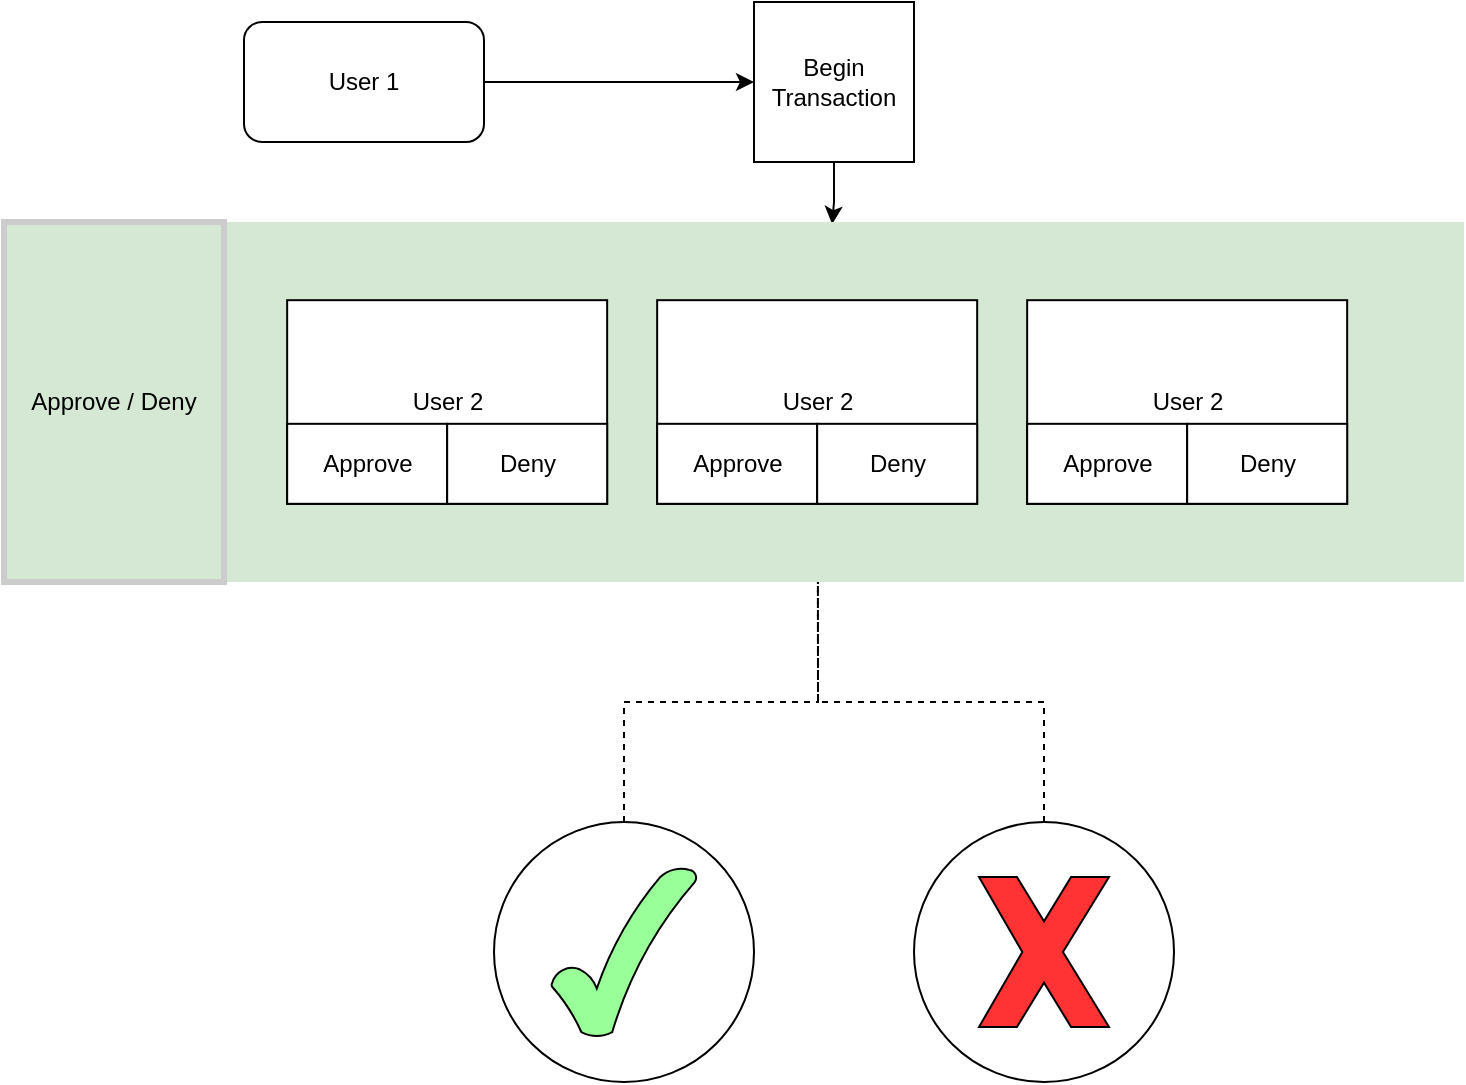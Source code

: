 <mxfile version="20.3.0" type="device"><diagram id="dTA7A6x0B6yKsNE5KrDx" name="Page-1"><mxGraphModel dx="1102" dy="865" grid="1" gridSize="10" guides="1" tooltips="1" connect="1" arrows="1" fold="1" page="1" pageScale="1" pageWidth="850" pageHeight="1100" math="0" shadow="0"><root><mxCell id="0"/><mxCell id="1" parent="0"/><mxCell id="KOAoRMaEdTRU7Y0suhC5-3" style="edgeStyle=orthogonalEdgeStyle;rounded=0;orthogonalLoop=1;jettySize=auto;html=1;entryX=0;entryY=0.5;entryDx=0;entryDy=0;" edge="1" parent="1" source="KOAoRMaEdTRU7Y0suhC5-1" target="KOAoRMaEdTRU7Y0suhC5-2"><mxGeometry relative="1" as="geometry"/></mxCell><mxCell id="KOAoRMaEdTRU7Y0suhC5-1" value="User 1" style="rounded=1;whiteSpace=wrap;html=1;" vertex="1" parent="1"><mxGeometry x="130" y="210" width="120" height="60" as="geometry"/></mxCell><mxCell id="KOAoRMaEdTRU7Y0suhC5-25" style="edgeStyle=orthogonalEdgeStyle;rounded=0;orthogonalLoop=1;jettySize=auto;html=1;entryX=0.555;entryY=0.006;entryDx=0;entryDy=0;entryPerimeter=0;" edge="1" parent="1" source="KOAoRMaEdTRU7Y0suhC5-2" target="KOAoRMaEdTRU7Y0suhC5-4"><mxGeometry relative="1" as="geometry"/></mxCell><mxCell id="KOAoRMaEdTRU7Y0suhC5-2" value="Begin Transaction" style="whiteSpace=wrap;html=1;aspect=fixed;" vertex="1" parent="1"><mxGeometry x="385" y="200" width="80" height="80" as="geometry"/></mxCell><mxCell id="KOAoRMaEdTRU7Y0suhC5-4" value="" style="rounded=0;whiteSpace=wrap;html=1;fillColor=#d5e8d4;strokeColor=none;" vertex="1" parent="1"><mxGeometry x="30" y="310" width="710" height="180" as="geometry"/></mxCell><mxCell id="KOAoRMaEdTRU7Y0suhC5-6" value="Approve / Deny" style="rounded=0;whiteSpace=wrap;html=1;fillColor=#d5e8d4;strokeColor=#CCCCCC;strokeWidth=3;" vertex="1" parent="1"><mxGeometry x="10" y="310" width="110" height="180" as="geometry"/></mxCell><mxCell id="KOAoRMaEdTRU7Y0suhC5-13" value="" style="group" vertex="1" connectable="0" parent="1"><mxGeometry x="160" y="480" width="225" height="260" as="geometry"/></mxCell><mxCell id="KOAoRMaEdTRU7Y0suhC5-14" value="" style="group" vertex="1" connectable="0" parent="KOAoRMaEdTRU7Y0suhC5-13"><mxGeometry x="-8.421" y="-130.909" width="160" height="101.818" as="geometry"/></mxCell><mxCell id="KOAoRMaEdTRU7Y0suhC5-10" value="User 2" style="rounded=0;whiteSpace=wrap;html=1;" vertex="1" parent="KOAoRMaEdTRU7Y0suhC5-14"><mxGeometry width="160" height="101.818" as="geometry"/></mxCell><mxCell id="KOAoRMaEdTRU7Y0suhC5-11" value="Approve" style="rounded=0;whiteSpace=wrap;html=1;" vertex="1" parent="KOAoRMaEdTRU7Y0suhC5-14"><mxGeometry y="61.818" width="80" height="40" as="geometry"/></mxCell><mxCell id="KOAoRMaEdTRU7Y0suhC5-12" value="Deny" style="rounded=0;whiteSpace=wrap;html=1;" vertex="1" parent="KOAoRMaEdTRU7Y0suhC5-14"><mxGeometry x="80" y="61.818" width="80" height="40" as="geometry"/></mxCell><mxCell id="KOAoRMaEdTRU7Y0suhC5-27" value="" style="ellipse;whiteSpace=wrap;html=1;aspect=fixed;" vertex="1" parent="KOAoRMaEdTRU7Y0suhC5-13"><mxGeometry x="95" y="130" width="130" height="130" as="geometry"/></mxCell><mxCell id="KOAoRMaEdTRU7Y0suhC5-28" value="" style="verticalLabelPosition=bottom;verticalAlign=top;html=1;shape=mxgraph.basic.tick;fillColor=#99FF99;" vertex="1" parent="KOAoRMaEdTRU7Y0suhC5-13"><mxGeometry x="123.75" y="152.5" width="72.5" height="85" as="geometry"/></mxCell><mxCell id="KOAoRMaEdTRU7Y0suhC5-15" value="" style="group" vertex="1" connectable="0" parent="1"><mxGeometry x="530" y="480" width="160" height="160" as="geometry"/></mxCell><mxCell id="KOAoRMaEdTRU7Y0suhC5-16" value="" style="group" vertex="1" connectable="0" parent="KOAoRMaEdTRU7Y0suhC5-15"><mxGeometry x="-8.421" y="-130.909" width="160" height="101.818" as="geometry"/></mxCell><mxCell id="KOAoRMaEdTRU7Y0suhC5-17" value="User 2" style="rounded=0;whiteSpace=wrap;html=1;" vertex="1" parent="KOAoRMaEdTRU7Y0suhC5-16"><mxGeometry width="160" height="101.818" as="geometry"/></mxCell><mxCell id="KOAoRMaEdTRU7Y0suhC5-18" value="Approve" style="rounded=0;whiteSpace=wrap;html=1;" vertex="1" parent="KOAoRMaEdTRU7Y0suhC5-16"><mxGeometry y="61.818" width="80" height="40" as="geometry"/></mxCell><mxCell id="KOAoRMaEdTRU7Y0suhC5-19" value="Deny" style="rounded=0;whiteSpace=wrap;html=1;" vertex="1" parent="KOAoRMaEdTRU7Y0suhC5-16"><mxGeometry x="80" y="61.818" width="80" height="40" as="geometry"/></mxCell><mxCell id="KOAoRMaEdTRU7Y0suhC5-20" value="" style="group" vertex="1" connectable="0" parent="1"><mxGeometry x="345" y="480" width="160" height="160" as="geometry"/></mxCell><mxCell id="KOAoRMaEdTRU7Y0suhC5-21" value="" style="group" vertex="1" connectable="0" parent="KOAoRMaEdTRU7Y0suhC5-20"><mxGeometry x="-8.421" y="-130.909" width="160" height="101.818" as="geometry"/></mxCell><mxCell id="KOAoRMaEdTRU7Y0suhC5-22" value="User 2" style="rounded=0;whiteSpace=wrap;html=1;" vertex="1" parent="KOAoRMaEdTRU7Y0suhC5-21"><mxGeometry width="160" height="101.818" as="geometry"/></mxCell><mxCell id="KOAoRMaEdTRU7Y0suhC5-23" value="Approve" style="rounded=0;whiteSpace=wrap;html=1;" vertex="1" parent="KOAoRMaEdTRU7Y0suhC5-21"><mxGeometry y="61.818" width="80" height="40" as="geometry"/></mxCell><mxCell id="KOAoRMaEdTRU7Y0suhC5-24" value="Deny" style="rounded=0;whiteSpace=wrap;html=1;" vertex="1" parent="KOAoRMaEdTRU7Y0suhC5-21"><mxGeometry x="80" y="61.818" width="80" height="40" as="geometry"/></mxCell><mxCell id="KOAoRMaEdTRU7Y0suhC5-32" style="edgeStyle=orthogonalEdgeStyle;rounded=0;orthogonalLoop=1;jettySize=auto;html=1;entryX=0.545;entryY=1;entryDx=0;entryDy=0;entryPerimeter=0;endArrow=none;endFill=0;dashed=1;" edge="1" parent="1" source="KOAoRMaEdTRU7Y0suhC5-26" target="KOAoRMaEdTRU7Y0suhC5-4"><mxGeometry relative="1" as="geometry"/></mxCell><mxCell id="KOAoRMaEdTRU7Y0suhC5-26" value="" style="ellipse;whiteSpace=wrap;html=1;aspect=fixed;" vertex="1" parent="1"><mxGeometry x="465" y="610" width="130" height="130" as="geometry"/></mxCell><mxCell id="KOAoRMaEdTRU7Y0suhC5-29" value="" style="verticalLabelPosition=bottom;verticalAlign=top;html=1;shape=mxgraph.basic.x;fillColor=#FF3333;" vertex="1" parent="1"><mxGeometry x="497.5" y="637.5" width="65" height="75" as="geometry"/></mxCell><mxCell id="KOAoRMaEdTRU7Y0suhC5-31" style="edgeStyle=orthogonalEdgeStyle;rounded=0;orthogonalLoop=1;jettySize=auto;html=1;exitX=0.5;exitY=0;exitDx=0;exitDy=0;entryX=0.545;entryY=1;entryDx=0;entryDy=0;entryPerimeter=0;endArrow=none;endFill=0;dashed=1;" edge="1" parent="1" source="KOAoRMaEdTRU7Y0suhC5-27" target="KOAoRMaEdTRU7Y0suhC5-4"><mxGeometry relative="1" as="geometry"/></mxCell></root></mxGraphModel></diagram></mxfile>